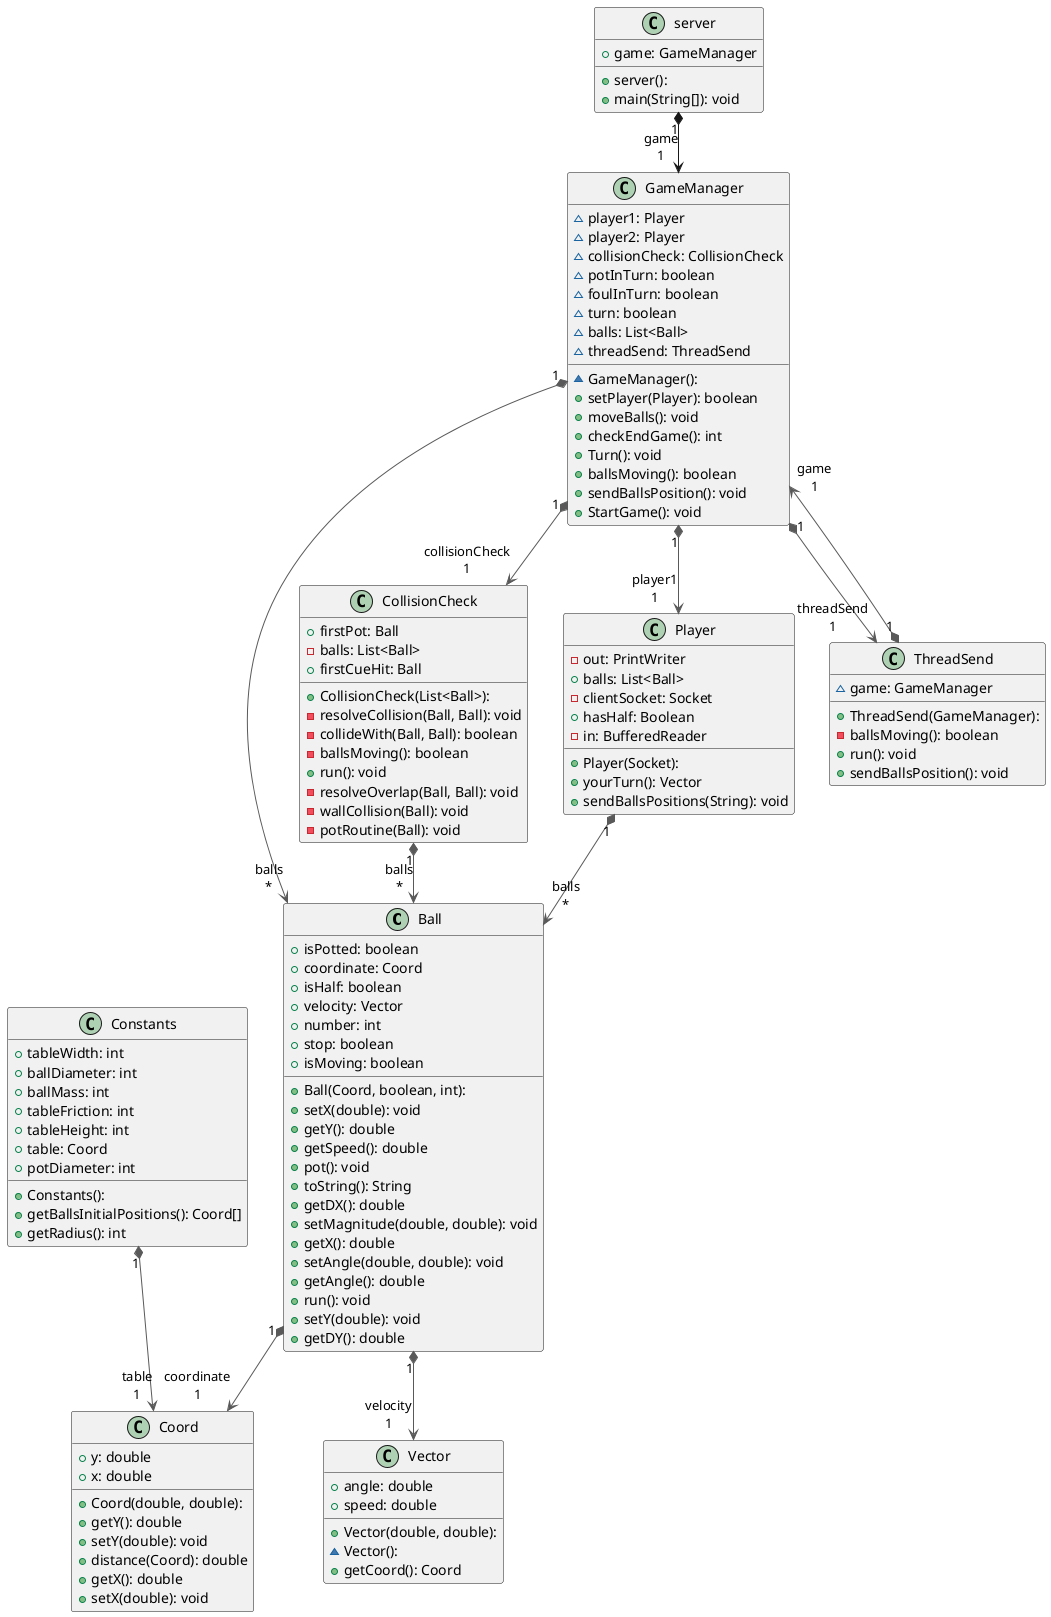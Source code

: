 @startuml Server

top to bottom direction

class Ball {
  + Ball(Coord, boolean, int): 
  + isPotted: boolean
  + coordinate: Coord
  + isHalf: boolean
  + velocity: Vector
  + number: int
  + stop: boolean
  + isMoving: boolean
  + setX(double): void
  + getY(): double
  + getSpeed(): double
  + pot(): void
  + toString(): String
  + getDX(): double
  + setMagnitude(double, double): void
  + getX(): double
  + setAngle(double, double): void
  + getAngle(): double
  + run(): void
  + setY(double): void
  + getDY(): double
}
class CollisionCheck {
  + CollisionCheck(List<Ball>): 
  + firstPot: Ball
  - balls: List<Ball>
  + firstCueHit: Ball
  - resolveCollision(Ball, Ball): void
  - collideWith(Ball, Ball): boolean
  - ballsMoving(): boolean
  + run(): void
  - resolveOverlap(Ball, Ball): void
  - wallCollision(Ball): void
  - potRoutine(Ball): void
}
class Constants {
  + Constants(): 
  + tableWidth: int
  + ballDiameter: int
  + ballMass: int
  + tableFriction: int
  + tableHeight: int
  + table: Coord
  + potDiameter: int
  + getBallsInitialPositions(): Coord[]
  + getRadius(): int
}
class Coord {
  + Coord(double, double): 
  + y: double
  + x: double
  + getY(): double
  + setY(double): void
  + distance(Coord): double
  + getX(): double
  + setX(double): void
}
class GameManager {
  ~ GameManager(): 
  ~ player1: Player
  ~ player2: Player
  ~ collisionCheck: CollisionCheck
  ~ potInTurn: boolean
  ~ foulInTurn: boolean
  ~ turn: boolean
  ~ balls: List<Ball>
  ~ threadSend: ThreadSend
  + setPlayer(Player): boolean
  + moveBalls(): void
  + checkEndGame(): int
  + Turn(): void
  + ballsMoving(): boolean
  + sendBallsPosition(): void
  + StartGame(): void
}
class Player {
  + Player(Socket): 
  - out: PrintWriter
  + balls: List<Ball>
  - clientSocket: Socket
  + hasHalf: Boolean
  - in: BufferedReader
  + yourTurn(): Vector
  + sendBallsPositions(String): void
}
class ThreadSend {
  + ThreadSend(GameManager): 
  ~ game: GameManager
  - ballsMoving(): boolean
  + run(): void
  + sendBallsPosition(): void
}
class Vector {
  + Vector(double, double): 
  ~ Vector(): 
  + angle: double
  + speed: double
  + getCoord(): Coord
}
class server {
  + server(): 
  + main(String[]): void

  + game: GameManager
}

Ball           "1" *-[#595959,plain]-> "coordinate\n1" Coord          
Ball           "1" *-[#595959,plain]-> "velocity\n1" Vector         
CollisionCheck "1" *-[#595959,plain]-> "balls\n*" Ball           
Constants      "1" *-[#595959,plain]-> "table\n1" Coord          
GameManager    "1" *-[#595959,plain]-> "balls\n*" Ball           
GameManager    "1" *-[#595959,plain]-> "collisionCheck\n1" CollisionCheck 
GameManager    "1" *-[#595959,plain]-> "player1\n1" Player         
GameManager    "1" *-[#595959,plain]-> "threadSend\n1" ThreadSend     
Player         "1" *-[#595959,plain]-> "balls\n*" Ball           
ThreadSend     "1" *-[#595959,plain]-> "game\n1" GameManager    
server "1" *--> "game\n1" GameManager

@enduml
